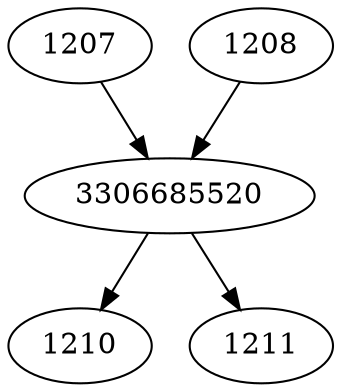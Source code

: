 strict digraph  {
3306685520;
1207;
1208;
1210;
1211;
3306685520 -> 1210;
3306685520 -> 1211;
1207 -> 3306685520;
1208 -> 3306685520;
}

